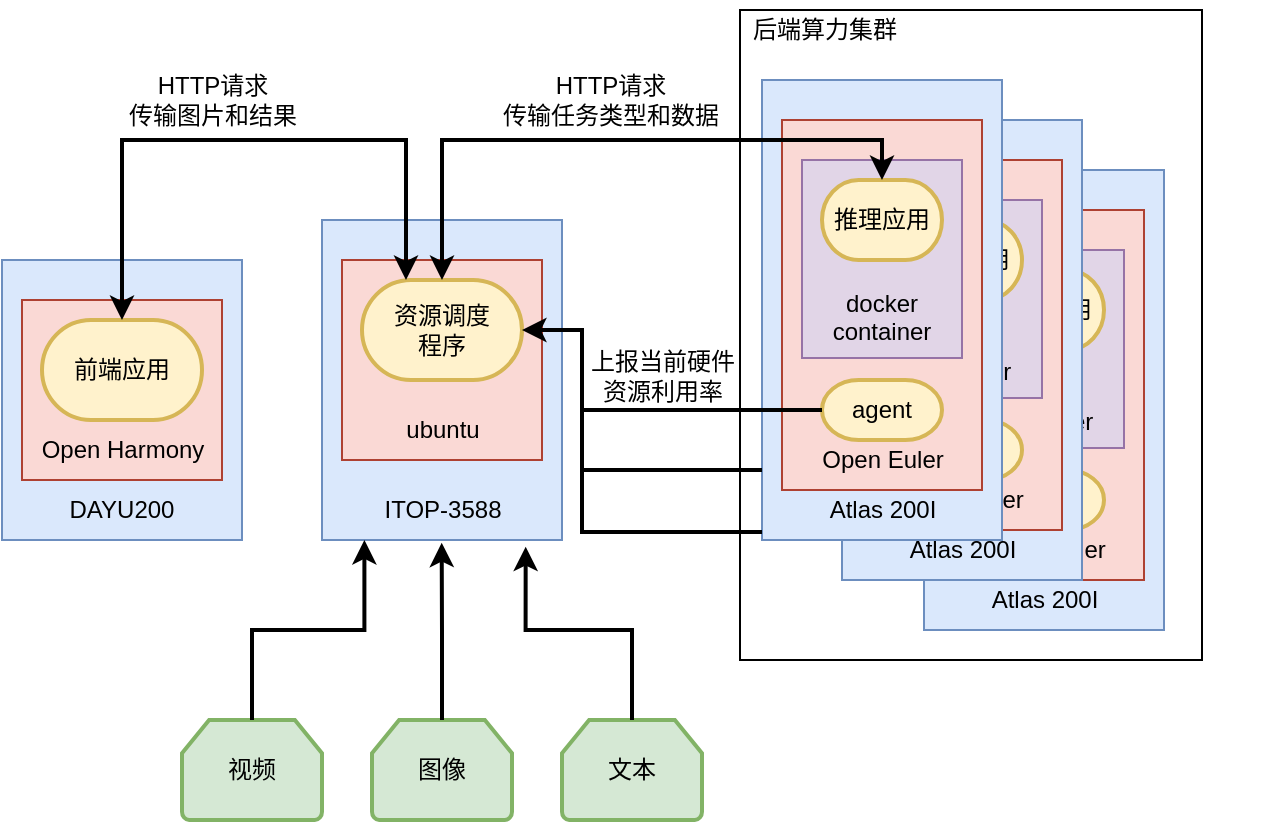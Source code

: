 <mxfile version="26.0.16">
  <diagram name="第 1 页" id="hc7zvkUpLv2Rvr7Ll1ZT">
    <mxGraphModel dx="1050" dy="558" grid="1" gridSize="10" guides="1" tooltips="1" connect="1" arrows="1" fold="1" page="1" pageScale="1" pageWidth="827" pageHeight="1169" math="0" shadow="0">
      <root>
        <mxCell id="0" />
        <mxCell id="1" parent="0" />
        <mxCell id="94nbrSoMffzkr9fx2lbW-61" value="Entity" style="whiteSpace=wrap;html=1;align=center;fillColor=none;" vertex="1" parent="1">
          <mxGeometry x="479" y="15" width="231" height="325" as="geometry" />
        </mxCell>
        <mxCell id="94nbrSoMffzkr9fx2lbW-47" value="" style="group" vertex="1" connectable="0" parent="1">
          <mxGeometry x="571" y="95" width="120" height="230" as="geometry" />
        </mxCell>
        <mxCell id="94nbrSoMffzkr9fx2lbW-48" value="" style="rounded=0;whiteSpace=wrap;html=1;fillColor=#dae8fc;strokeColor=#6c8ebf;" vertex="1" parent="94nbrSoMffzkr9fx2lbW-47">
          <mxGeometry width="120" height="230" as="geometry" />
        </mxCell>
        <mxCell id="94nbrSoMffzkr9fx2lbW-49" value="Atlas 200I" style="text;html=1;align=center;verticalAlign=middle;resizable=0;points=[];autosize=1;strokeColor=none;fillColor=none;" vertex="1" parent="94nbrSoMffzkr9fx2lbW-47">
          <mxGeometry x="20" y="200" width="80" height="30" as="geometry" />
        </mxCell>
        <mxCell id="94nbrSoMffzkr9fx2lbW-50" value="" style="rounded=0;whiteSpace=wrap;html=1;fillColor=#fad9d5;strokeColor=#ae4132;" vertex="1" parent="94nbrSoMffzkr9fx2lbW-47">
          <mxGeometry x="10" y="20" width="100" height="185" as="geometry" />
        </mxCell>
        <mxCell id="94nbrSoMffzkr9fx2lbW-51" value="Open Euler" style="text;html=1;align=center;verticalAlign=middle;resizable=0;points=[];autosize=1;strokeColor=none;fillColor=none;" vertex="1" parent="94nbrSoMffzkr9fx2lbW-47">
          <mxGeometry x="20" y="175" width="80" height="30" as="geometry" />
        </mxCell>
        <mxCell id="94nbrSoMffzkr9fx2lbW-52" value="&lt;div&gt;&lt;br&gt;&lt;/div&gt;&lt;div&gt;&lt;br&gt;&lt;/div&gt;&lt;div&gt;&lt;br&gt;&lt;/div&gt;&lt;div&gt;&lt;br&gt;&lt;/div&gt;&lt;div&gt;docker container&lt;/div&gt;" style="rounded=0;whiteSpace=wrap;html=1;fillColor=#e1d5e7;strokeColor=#9673a6;" vertex="1" parent="94nbrSoMffzkr9fx2lbW-47">
          <mxGeometry x="20" y="40" width="80" height="99" as="geometry" />
        </mxCell>
        <mxCell id="94nbrSoMffzkr9fx2lbW-53" value="agent" style="strokeWidth=2;html=1;shape=mxgraph.flowchart.terminator;whiteSpace=wrap;fillColor=#fff2cc;strokeColor=#d6b656;" vertex="1" parent="94nbrSoMffzkr9fx2lbW-47">
          <mxGeometry x="30" y="150" width="60" height="30" as="geometry" />
        </mxCell>
        <mxCell id="94nbrSoMffzkr9fx2lbW-54" value="推理应用" style="strokeWidth=2;html=1;shape=mxgraph.flowchart.terminator;whiteSpace=wrap;fillColor=#fff2cc;strokeColor=#d6b656;" vertex="1" parent="94nbrSoMffzkr9fx2lbW-47">
          <mxGeometry x="30" y="50" width="60" height="40" as="geometry" />
        </mxCell>
        <mxCell id="94nbrSoMffzkr9fx2lbW-39" value="" style="group" vertex="1" connectable="0" parent="1">
          <mxGeometry x="530" y="70" width="120" height="230" as="geometry" />
        </mxCell>
        <mxCell id="94nbrSoMffzkr9fx2lbW-40" value="" style="rounded=0;whiteSpace=wrap;html=1;fillColor=#dae8fc;strokeColor=#6c8ebf;" vertex="1" parent="94nbrSoMffzkr9fx2lbW-39">
          <mxGeometry width="120" height="230" as="geometry" />
        </mxCell>
        <mxCell id="94nbrSoMffzkr9fx2lbW-41" value="Atlas 200I" style="text;html=1;align=center;verticalAlign=middle;resizable=0;points=[];autosize=1;strokeColor=none;fillColor=none;" vertex="1" parent="94nbrSoMffzkr9fx2lbW-39">
          <mxGeometry x="20" y="200" width="80" height="30" as="geometry" />
        </mxCell>
        <mxCell id="94nbrSoMffzkr9fx2lbW-42" value="" style="rounded=0;whiteSpace=wrap;html=1;fillColor=#fad9d5;strokeColor=#ae4132;" vertex="1" parent="94nbrSoMffzkr9fx2lbW-39">
          <mxGeometry x="10" y="20" width="100" height="185" as="geometry" />
        </mxCell>
        <mxCell id="94nbrSoMffzkr9fx2lbW-43" value="Open Euler" style="text;html=1;align=center;verticalAlign=middle;resizable=0;points=[];autosize=1;strokeColor=none;fillColor=none;" vertex="1" parent="94nbrSoMffzkr9fx2lbW-39">
          <mxGeometry x="20" y="175" width="80" height="30" as="geometry" />
        </mxCell>
        <mxCell id="94nbrSoMffzkr9fx2lbW-44" value="&lt;div&gt;&lt;br&gt;&lt;/div&gt;&lt;div&gt;&lt;br&gt;&lt;/div&gt;&lt;div&gt;&lt;br&gt;&lt;/div&gt;&lt;div&gt;&lt;br&gt;&lt;/div&gt;&lt;div&gt;docker container&lt;/div&gt;" style="rounded=0;whiteSpace=wrap;html=1;fillColor=#e1d5e7;strokeColor=#9673a6;" vertex="1" parent="94nbrSoMffzkr9fx2lbW-39">
          <mxGeometry x="20" y="40" width="80" height="99" as="geometry" />
        </mxCell>
        <mxCell id="94nbrSoMffzkr9fx2lbW-45" value="agent" style="strokeWidth=2;html=1;shape=mxgraph.flowchart.terminator;whiteSpace=wrap;fillColor=#fff2cc;strokeColor=#d6b656;" vertex="1" parent="94nbrSoMffzkr9fx2lbW-39">
          <mxGeometry x="30" y="150" width="60" height="30" as="geometry" />
        </mxCell>
        <mxCell id="94nbrSoMffzkr9fx2lbW-46" value="推理应用" style="strokeWidth=2;html=1;shape=mxgraph.flowchart.terminator;whiteSpace=wrap;fillColor=#fff2cc;strokeColor=#d6b656;" vertex="1" parent="94nbrSoMffzkr9fx2lbW-39">
          <mxGeometry x="30" y="50" width="60" height="40" as="geometry" />
        </mxCell>
        <mxCell id="94nbrSoMffzkr9fx2lbW-21" value="" style="group" vertex="1" connectable="0" parent="1">
          <mxGeometry x="110" y="140" width="120" height="140" as="geometry" />
        </mxCell>
        <mxCell id="94nbrSoMffzkr9fx2lbW-1" value="&lt;div&gt;&lt;br&gt;&lt;/div&gt;" style="rounded=0;whiteSpace=wrap;html=1;fillColor=#dae8fc;strokeColor=#6c8ebf;movable=1;resizable=1;rotatable=1;deletable=1;editable=1;locked=0;connectable=1;" vertex="1" parent="94nbrSoMffzkr9fx2lbW-21">
          <mxGeometry width="120" height="140" as="geometry" />
        </mxCell>
        <mxCell id="94nbrSoMffzkr9fx2lbW-5" value="DAYU200" style="text;html=1;align=center;verticalAlign=middle;whiteSpace=wrap;rounded=0;movable=1;resizable=1;rotatable=1;deletable=1;editable=1;locked=0;connectable=1;" vertex="1" parent="94nbrSoMffzkr9fx2lbW-21">
          <mxGeometry x="30" y="110" width="60" height="30" as="geometry" />
        </mxCell>
        <mxCell id="94nbrSoMffzkr9fx2lbW-12" value="" style="rounded=0;whiteSpace=wrap;html=1;fillColor=#fad9d5;strokeColor=#ae4132;movable=1;resizable=1;rotatable=1;deletable=1;editable=1;locked=0;connectable=1;" vertex="1" parent="94nbrSoMffzkr9fx2lbW-21">
          <mxGeometry x="10" y="20" width="100" height="90" as="geometry" />
        </mxCell>
        <mxCell id="94nbrSoMffzkr9fx2lbW-13" value="Open Harmony" style="text;html=1;align=center;verticalAlign=middle;resizable=1;points=[];autosize=1;strokeColor=none;fillColor=none;movable=1;rotatable=1;deletable=1;editable=1;locked=0;connectable=1;" vertex="1" parent="94nbrSoMffzkr9fx2lbW-21">
          <mxGeometry x="10" y="80" width="100" height="30" as="geometry" />
        </mxCell>
        <mxCell id="94nbrSoMffzkr9fx2lbW-4" value="前端应用" style="strokeWidth=2;html=1;shape=mxgraph.flowchart.terminator;whiteSpace=wrap;fillColor=#fff2cc;strokeColor=#d6b656;movable=1;resizable=1;rotatable=1;deletable=1;editable=1;locked=0;connectable=1;" vertex="1" parent="94nbrSoMffzkr9fx2lbW-21">
          <mxGeometry x="20" y="30" width="80" height="50" as="geometry" />
        </mxCell>
        <mxCell id="94nbrSoMffzkr9fx2lbW-22" value="" style="group" vertex="1" connectable="0" parent="1">
          <mxGeometry x="270" y="120" width="120" height="160" as="geometry" />
        </mxCell>
        <mxCell id="94nbrSoMffzkr9fx2lbW-2" value="" style="rounded=0;whiteSpace=wrap;html=1;fillColor=#dae8fc;strokeColor=#6c8ebf;" vertex="1" parent="94nbrSoMffzkr9fx2lbW-22">
          <mxGeometry width="120" height="160" as="geometry" />
        </mxCell>
        <mxCell id="94nbrSoMffzkr9fx2lbW-6" value="" style="rounded=0;whiteSpace=wrap;html=1;fillColor=#fad9d5;strokeColor=#ae4132;" vertex="1" parent="94nbrSoMffzkr9fx2lbW-22">
          <mxGeometry x="10" y="20" width="100" height="100" as="geometry" />
        </mxCell>
        <mxCell id="94nbrSoMffzkr9fx2lbW-7" value="ITOP-3588" style="text;html=1;align=center;verticalAlign=middle;resizable=0;points=[];autosize=1;strokeColor=none;fillColor=none;" vertex="1" parent="94nbrSoMffzkr9fx2lbW-22">
          <mxGeometry x="20" y="130" width="80" height="30" as="geometry" />
        </mxCell>
        <mxCell id="94nbrSoMffzkr9fx2lbW-8" value="ubuntu" style="text;html=1;align=center;verticalAlign=middle;resizable=0;points=[];autosize=1;strokeColor=none;fillColor=none;" vertex="1" parent="94nbrSoMffzkr9fx2lbW-22">
          <mxGeometry x="30" y="90" width="60" height="30" as="geometry" />
        </mxCell>
        <mxCell id="94nbrSoMffzkr9fx2lbW-9" value="&lt;div&gt;资源调度&lt;/div&gt;&lt;div&gt;程序&lt;/div&gt;" style="strokeWidth=2;html=1;shape=mxgraph.flowchart.terminator;whiteSpace=wrap;fillColor=#fff2cc;strokeColor=#d6b656;" vertex="1" parent="94nbrSoMffzkr9fx2lbW-22">
          <mxGeometry x="20" y="30" width="80" height="50" as="geometry" />
        </mxCell>
        <mxCell id="94nbrSoMffzkr9fx2lbW-23" value="" style="group" vertex="1" connectable="0" parent="1">
          <mxGeometry x="490" y="50" width="250" height="315" as="geometry" />
        </mxCell>
        <mxCell id="94nbrSoMffzkr9fx2lbW-10" value="" style="rounded=0;whiteSpace=wrap;html=1;fillColor=#dae8fc;strokeColor=#6c8ebf;" vertex="1" parent="94nbrSoMffzkr9fx2lbW-23">
          <mxGeometry width="120" height="230" as="geometry" />
        </mxCell>
        <mxCell id="94nbrSoMffzkr9fx2lbW-11" value="Atlas 200I" style="text;html=1;align=center;verticalAlign=middle;resizable=0;points=[];autosize=1;strokeColor=none;fillColor=none;" vertex="1" parent="94nbrSoMffzkr9fx2lbW-23">
          <mxGeometry x="20" y="200" width="80" height="30" as="geometry" />
        </mxCell>
        <mxCell id="94nbrSoMffzkr9fx2lbW-14" value="" style="rounded=0;whiteSpace=wrap;html=1;fillColor=#fad9d5;strokeColor=#ae4132;" vertex="1" parent="94nbrSoMffzkr9fx2lbW-23">
          <mxGeometry x="10" y="20" width="100" height="185" as="geometry" />
        </mxCell>
        <mxCell id="94nbrSoMffzkr9fx2lbW-15" value="Open Euler" style="text;html=1;align=center;verticalAlign=middle;resizable=0;points=[];autosize=1;strokeColor=none;fillColor=none;" vertex="1" parent="94nbrSoMffzkr9fx2lbW-23">
          <mxGeometry x="20" y="175" width="80" height="30" as="geometry" />
        </mxCell>
        <mxCell id="94nbrSoMffzkr9fx2lbW-17" value="&lt;div&gt;&lt;br&gt;&lt;/div&gt;&lt;div&gt;&lt;br&gt;&lt;/div&gt;&lt;div&gt;&lt;br&gt;&lt;/div&gt;&lt;div&gt;&lt;br&gt;&lt;/div&gt;&lt;div&gt;docker container&lt;/div&gt;" style="rounded=0;whiteSpace=wrap;html=1;fillColor=#e1d5e7;strokeColor=#9673a6;" vertex="1" parent="94nbrSoMffzkr9fx2lbW-23">
          <mxGeometry x="20" y="40" width="80" height="99" as="geometry" />
        </mxCell>
        <mxCell id="94nbrSoMffzkr9fx2lbW-19" value="agent" style="strokeWidth=2;html=1;shape=mxgraph.flowchart.terminator;whiteSpace=wrap;fillColor=#fff2cc;strokeColor=#d6b656;" vertex="1" parent="94nbrSoMffzkr9fx2lbW-23">
          <mxGeometry x="30" y="150" width="60" height="30" as="geometry" />
        </mxCell>
        <mxCell id="94nbrSoMffzkr9fx2lbW-20" value="推理应用" style="strokeWidth=2;html=1;shape=mxgraph.flowchart.terminator;whiteSpace=wrap;fillColor=#fff2cc;strokeColor=#d6b656;" vertex="1" parent="94nbrSoMffzkr9fx2lbW-23">
          <mxGeometry x="30" y="50" width="60" height="40" as="geometry" />
        </mxCell>
        <mxCell id="94nbrSoMffzkr9fx2lbW-24" style="edgeStyle=orthogonalEdgeStyle;rounded=0;orthogonalLoop=1;jettySize=auto;html=1;exitX=0.5;exitY=0;exitDx=0;exitDy=0;exitPerimeter=0;startArrow=classic;startFill=1;strokeWidth=2;" edge="1" parent="1" source="94nbrSoMffzkr9fx2lbW-4">
          <mxGeometry relative="1" as="geometry">
            <mxPoint x="312" y="150" as="targetPoint" />
            <Array as="points">
              <mxPoint x="170" y="80" />
              <mxPoint x="312" y="80" />
            </Array>
          </mxGeometry>
        </mxCell>
        <mxCell id="94nbrSoMffzkr9fx2lbW-25" value="视频" style="strokeWidth=2;html=1;shape=mxgraph.flowchart.loop_limit;whiteSpace=wrap;fillColor=#d5e8d4;strokeColor=#82b366;" vertex="1" parent="1">
          <mxGeometry x="200" y="370" width="70" height="50" as="geometry" />
        </mxCell>
        <mxCell id="94nbrSoMffzkr9fx2lbW-26" value="图像" style="strokeWidth=2;html=1;shape=mxgraph.flowchart.loop_limit;whiteSpace=wrap;fillColor=#d5e8d4;strokeColor=#82b366;" vertex="1" parent="1">
          <mxGeometry x="295" y="370" width="70" height="50" as="geometry" />
        </mxCell>
        <mxCell id="94nbrSoMffzkr9fx2lbW-28" value="文本" style="strokeWidth=2;html=1;shape=mxgraph.flowchart.loop_limit;whiteSpace=wrap;fillColor=#d5e8d4;strokeColor=#82b366;" vertex="1" parent="1">
          <mxGeometry x="390" y="370" width="70" height="50" as="geometry" />
        </mxCell>
        <mxCell id="94nbrSoMffzkr9fx2lbW-29" style="edgeStyle=orthogonalEdgeStyle;rounded=0;orthogonalLoop=1;jettySize=auto;html=1;exitX=0.5;exitY=0;exitDx=0;exitDy=0;exitPerimeter=0;entryX=0.015;entryY=1;entryDx=0;entryDy=0;entryPerimeter=0;strokeWidth=2;" edge="1" parent="1" source="94nbrSoMffzkr9fx2lbW-25" target="94nbrSoMffzkr9fx2lbW-7">
          <mxGeometry relative="1" as="geometry" />
        </mxCell>
        <mxCell id="94nbrSoMffzkr9fx2lbW-30" style="edgeStyle=orthogonalEdgeStyle;rounded=0;orthogonalLoop=1;jettySize=auto;html=1;exitX=0.5;exitY=0;exitDx=0;exitDy=0;exitPerimeter=0;entryX=0.498;entryY=1.044;entryDx=0;entryDy=0;entryPerimeter=0;strokeWidth=2;" edge="1" parent="1" source="94nbrSoMffzkr9fx2lbW-26" target="94nbrSoMffzkr9fx2lbW-7">
          <mxGeometry relative="1" as="geometry" />
        </mxCell>
        <mxCell id="94nbrSoMffzkr9fx2lbW-31" style="edgeStyle=orthogonalEdgeStyle;rounded=0;orthogonalLoop=1;jettySize=auto;html=1;exitX=0.5;exitY=0;exitDx=0;exitDy=0;exitPerimeter=0;entryX=1.023;entryY=1.111;entryDx=0;entryDy=0;entryPerimeter=0;strokeWidth=2;" edge="1" parent="1" source="94nbrSoMffzkr9fx2lbW-28" target="94nbrSoMffzkr9fx2lbW-7">
          <mxGeometry relative="1" as="geometry" />
        </mxCell>
        <mxCell id="94nbrSoMffzkr9fx2lbW-33" style="edgeStyle=orthogonalEdgeStyle;rounded=0;orthogonalLoop=1;jettySize=auto;html=1;exitX=0;exitY=0.5;exitDx=0;exitDy=0;exitPerimeter=0;entryX=1;entryY=0.5;entryDx=0;entryDy=0;entryPerimeter=0;strokeWidth=2;" edge="1" parent="1" source="94nbrSoMffzkr9fx2lbW-19" target="94nbrSoMffzkr9fx2lbW-9">
          <mxGeometry relative="1" as="geometry">
            <Array as="points">
              <mxPoint x="400" y="215" />
              <mxPoint x="400" y="175" />
            </Array>
          </mxGeometry>
        </mxCell>
        <mxCell id="94nbrSoMffzkr9fx2lbW-34" value="&lt;div&gt;HTTP请求&lt;/div&gt;&lt;div&gt;传输图片和结果&lt;/div&gt;" style="text;html=1;align=center;verticalAlign=middle;resizable=0;points=[];autosize=1;strokeColor=none;fillColor=none;" vertex="1" parent="1">
          <mxGeometry x="160" y="40" width="110" height="40" as="geometry" />
        </mxCell>
        <mxCell id="94nbrSoMffzkr9fx2lbW-36" style="edgeStyle=orthogonalEdgeStyle;rounded=0;orthogonalLoop=1;jettySize=auto;html=1;exitX=0.5;exitY=0;exitDx=0;exitDy=0;exitPerimeter=0;entryX=0.5;entryY=0;entryDx=0;entryDy=0;entryPerimeter=0;strokeWidth=2;startArrow=classic;startFill=1;" edge="1" parent="1" source="94nbrSoMffzkr9fx2lbW-9" target="94nbrSoMffzkr9fx2lbW-20">
          <mxGeometry relative="1" as="geometry" />
        </mxCell>
        <mxCell id="94nbrSoMffzkr9fx2lbW-37" value="&lt;div&gt;HTTP请求&lt;/div&gt;&lt;div&gt;传输任务类型和数据&lt;/div&gt;" style="text;html=1;align=center;verticalAlign=middle;resizable=0;points=[];autosize=1;strokeColor=none;fillColor=none;" vertex="1" parent="1">
          <mxGeometry x="349" y="40" width="130" height="40" as="geometry" />
        </mxCell>
        <mxCell id="94nbrSoMffzkr9fx2lbW-38" value="&lt;div&gt;上报当前硬件&lt;/div&gt;&lt;div&gt;资源利用率&lt;/div&gt;" style="text;html=1;align=center;verticalAlign=middle;resizable=0;points=[];autosize=1;strokeColor=none;fillColor=none;" vertex="1" parent="1">
          <mxGeometry x="390" y="178" width="100" height="40" as="geometry" />
        </mxCell>
        <mxCell id="94nbrSoMffzkr9fx2lbW-59" style="edgeStyle=orthogonalEdgeStyle;rounded=0;orthogonalLoop=1;jettySize=auto;html=1;strokeWidth=2;endArrow=none;startFill=0;" edge="1" parent="1">
          <mxGeometry relative="1" as="geometry">
            <mxPoint x="490" y="276" as="sourcePoint" />
            <mxPoint x="400" y="230" as="targetPoint" />
            <Array as="points">
              <mxPoint x="400" y="276" />
              <mxPoint x="400" y="230" />
            </Array>
          </mxGeometry>
        </mxCell>
        <mxCell id="94nbrSoMffzkr9fx2lbW-58" style="edgeStyle=orthogonalEdgeStyle;rounded=0;orthogonalLoop=1;jettySize=auto;html=1;strokeWidth=2;endArrow=none;startFill=0;" edge="1" parent="1">
          <mxGeometry relative="1" as="geometry">
            <mxPoint x="490" y="245" as="sourcePoint" />
            <mxPoint x="400" y="200" as="targetPoint" />
            <Array as="points">
              <mxPoint x="400" y="245" />
              <mxPoint x="400" y="200" />
            </Array>
          </mxGeometry>
        </mxCell>
        <mxCell id="94nbrSoMffzkr9fx2lbW-62" value="后端算力集群" style="text;html=1;align=center;verticalAlign=middle;resizable=0;points=[];autosize=1;strokeColor=none;fillColor=none;" vertex="1" parent="1">
          <mxGeometry x="471" y="10" width="100" height="30" as="geometry" />
        </mxCell>
      </root>
    </mxGraphModel>
  </diagram>
</mxfile>
